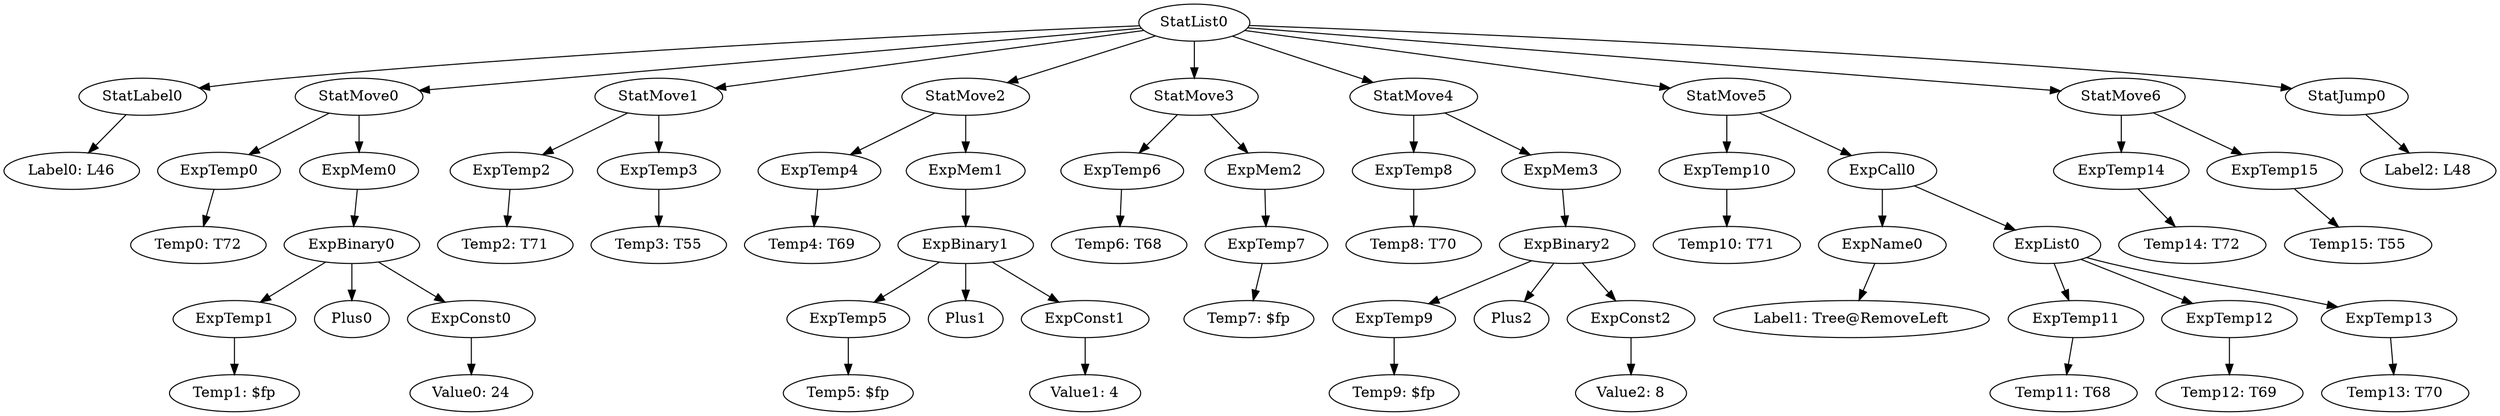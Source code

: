 digraph {
	ordering = out;
	StatMove6 -> ExpTemp14;
	StatMove6 -> ExpTemp15;
	ExpTemp13 -> "Temp13: T70";
	ExpTemp15 -> "Temp15: T55";
	ExpList0 -> ExpTemp11;
	ExpList0 -> ExpTemp12;
	ExpList0 -> ExpTemp13;
	ExpName0 -> "Label1: Tree@RemoveLeft";
	ExpMem3 -> ExpBinary2;
	ExpConst2 -> "Value2: 8";
	ExpBinary2 -> ExpTemp9;
	ExpBinary2 -> Plus2;
	ExpBinary2 -> ExpConst2;
	ExpTemp9 -> "Temp9: $fp";
	StatMove5 -> ExpTemp10;
	StatMove5 -> ExpCall0;
	ExpConst1 -> "Value1: 4";
	StatMove4 -> ExpTemp8;
	StatMove4 -> ExpMem3;
	ExpMem0 -> ExpBinary0;
	ExpBinary1 -> ExpTemp5;
	ExpBinary1 -> Plus1;
	ExpBinary1 -> ExpConst1;
	StatMove1 -> ExpTemp2;
	StatMove1 -> ExpTemp3;
	ExpTemp8 -> "Temp8: T70";
	ExpTemp10 -> "Temp10: T71";
	ExpTemp2 -> "Temp2: T71";
	StatMove2 -> ExpTemp4;
	StatMove2 -> ExpMem1;
	ExpConst0 -> "Value0: 24";
	ExpMem1 -> ExpBinary1;
	StatLabel0 -> "Label0: L46";
	StatList0 -> StatLabel0;
	StatList0 -> StatMove0;
	StatList0 -> StatMove1;
	StatList0 -> StatMove2;
	StatList0 -> StatMove3;
	StatList0 -> StatMove4;
	StatList0 -> StatMove5;
	StatList0 -> StatMove6;
	StatList0 -> StatJump0;
	ExpTemp0 -> "Temp0: T72";
	StatJump0 -> "Label2: L48";
	ExpCall0 -> ExpName0;
	ExpCall0 -> ExpList0;
	ExpMem2 -> ExpTemp7;
	ExpTemp12 -> "Temp12: T69";
	ExpBinary0 -> ExpTemp1;
	ExpBinary0 -> Plus0;
	ExpBinary0 -> ExpConst0;
	StatMove0 -> ExpTemp0;
	StatMove0 -> ExpMem0;
	ExpTemp3 -> "Temp3: T55";
	ExpTemp14 -> "Temp14: T72";
	ExpTemp1 -> "Temp1: $fp";
	ExpTemp5 -> "Temp5: $fp";
	ExpTemp6 -> "Temp6: T68";
	ExpTemp11 -> "Temp11: T68";
	StatMove3 -> ExpTemp6;
	StatMove3 -> ExpMem2;
	ExpTemp4 -> "Temp4: T69";
	ExpTemp7 -> "Temp7: $fp";
}

